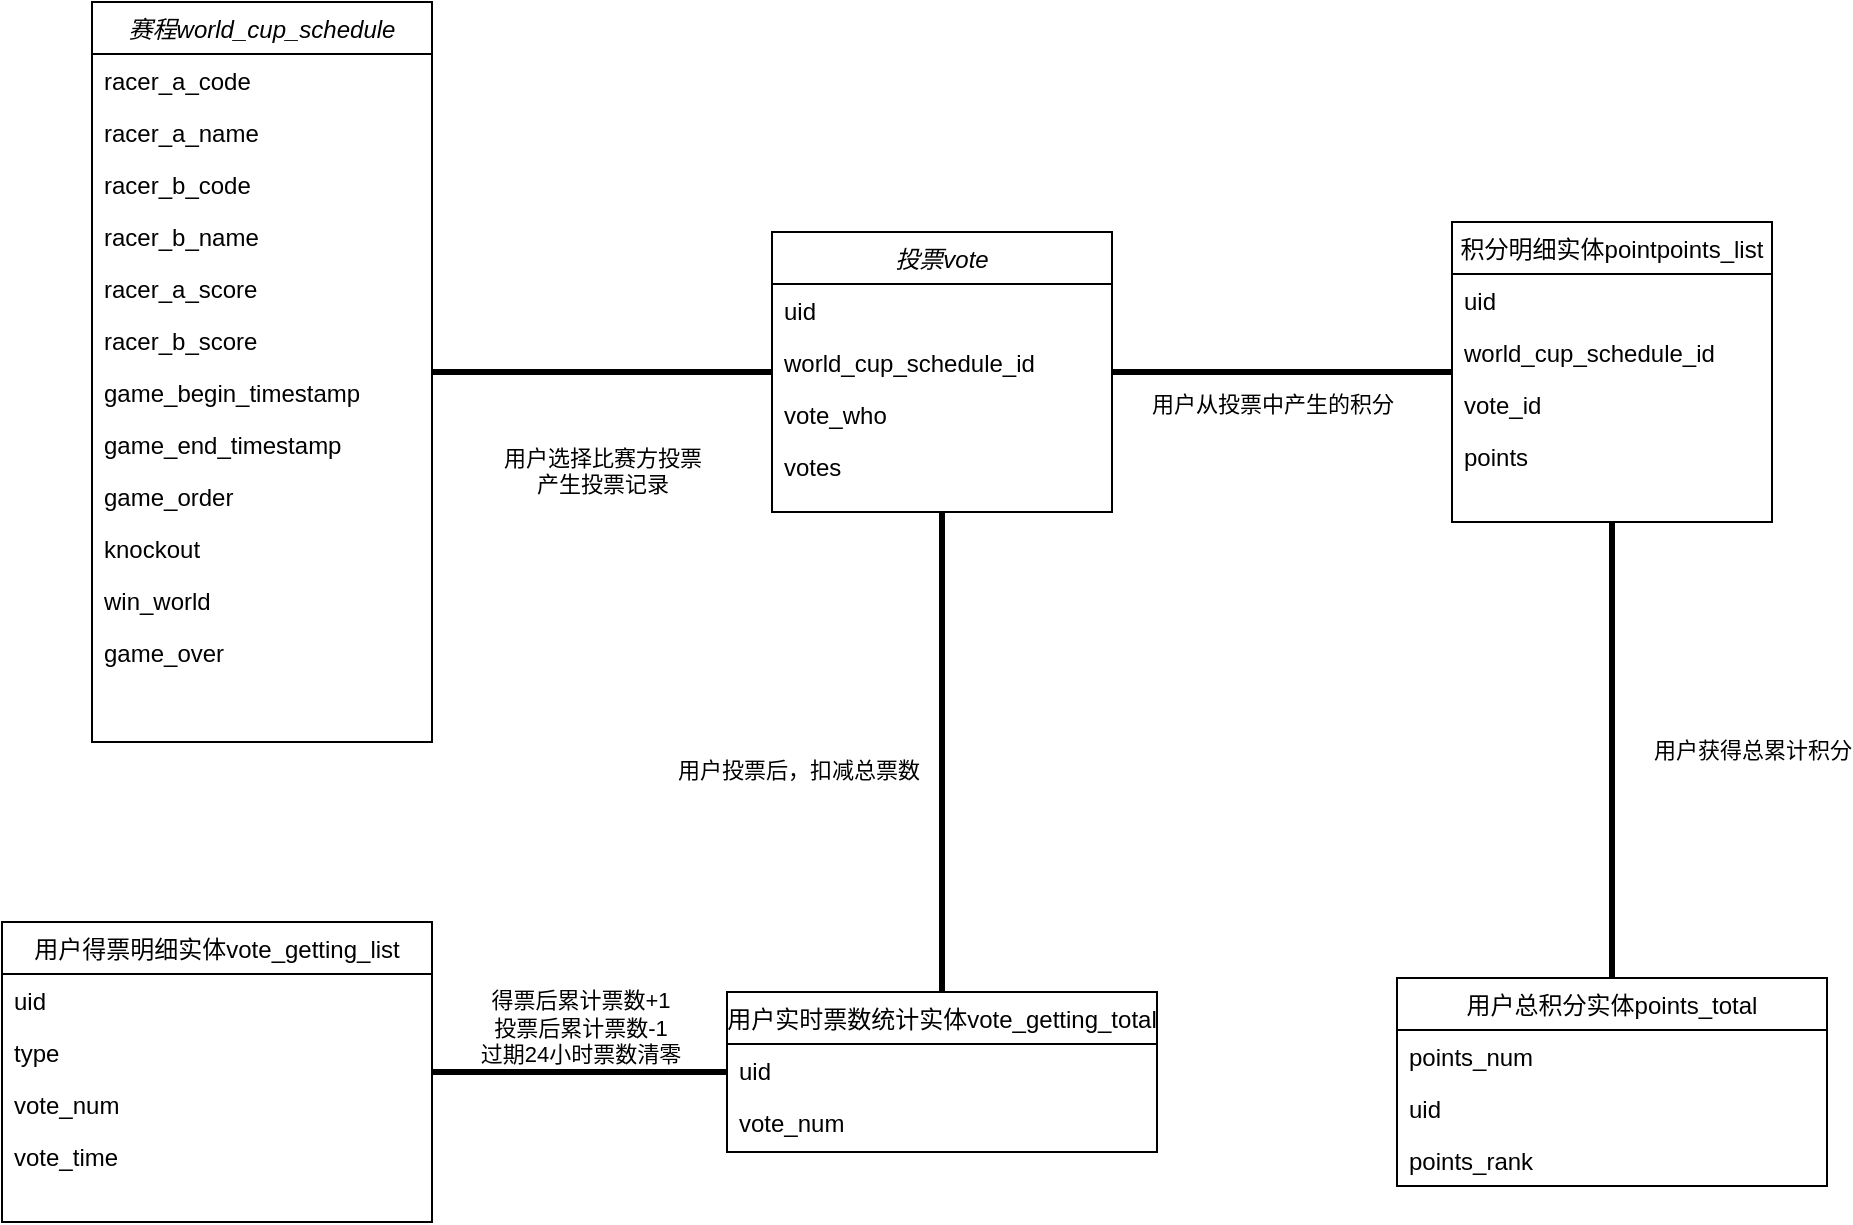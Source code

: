 <mxfile version="20.5.3" type="github">
  <diagram id="C5RBs43oDa-KdzZeNtuy" name="Page-1">
    <mxGraphModel dx="1662" dy="802" grid="1" gridSize="10" guides="1" tooltips="1" connect="1" arrows="1" fold="1" page="1" pageScale="1" pageWidth="827" pageHeight="1169" math="0" shadow="0">
      <root>
        <mxCell id="WIyWlLk6GJQsqaUBKTNV-0" />
        <mxCell id="WIyWlLk6GJQsqaUBKTNV-1" parent="WIyWlLk6GJQsqaUBKTNV-0" />
        <mxCell id="zkfFHV4jXpPFQw0GAbJ--0" value="赛程world_cup_schedule" style="swimlane;fontStyle=2;align=center;verticalAlign=top;childLayout=stackLayout;horizontal=1;startSize=26;horizontalStack=0;resizeParent=1;resizeLast=0;collapsible=1;marginBottom=0;rounded=0;shadow=0;strokeWidth=1;" parent="WIyWlLk6GJQsqaUBKTNV-1" vertex="1">
          <mxGeometry x="60" y="50" width="170" height="370" as="geometry">
            <mxRectangle x="230" y="140" width="160" height="26" as="alternateBounds" />
          </mxGeometry>
        </mxCell>
        <mxCell id="zkfFHV4jXpPFQw0GAbJ--1" value="racer_a_code" style="text;align=left;verticalAlign=top;spacingLeft=4;spacingRight=4;overflow=hidden;rotatable=0;points=[[0,0.5],[1,0.5]];portConstraint=eastwest;" parent="zkfFHV4jXpPFQw0GAbJ--0" vertex="1">
          <mxGeometry y="26" width="170" height="26" as="geometry" />
        </mxCell>
        <mxCell id="zkfFHV4jXpPFQw0GAbJ--3" value="racer_a_name" style="text;align=left;verticalAlign=top;spacingLeft=4;spacingRight=4;overflow=hidden;rotatable=0;points=[[0,0.5],[1,0.5]];portConstraint=eastwest;rounded=0;shadow=0;html=0;" parent="zkfFHV4jXpPFQw0GAbJ--0" vertex="1">
          <mxGeometry y="52" width="170" height="26" as="geometry" />
        </mxCell>
        <mxCell id="jOZgxCK1MVrrUlTyFUpL-0" value="racer_b_code" style="text;align=left;verticalAlign=top;spacingLeft=4;spacingRight=4;overflow=hidden;rotatable=0;points=[[0,0.5],[1,0.5]];portConstraint=eastwest;rounded=0;shadow=0;html=0;" parent="zkfFHV4jXpPFQw0GAbJ--0" vertex="1">
          <mxGeometry y="78" width="170" height="26" as="geometry" />
        </mxCell>
        <mxCell id="jOZgxCK1MVrrUlTyFUpL-1" value="racer_b_name" style="text;align=left;verticalAlign=top;spacingLeft=4;spacingRight=4;overflow=hidden;rotatable=0;points=[[0,0.5],[1,0.5]];portConstraint=eastwest;rounded=0;shadow=0;html=0;" parent="zkfFHV4jXpPFQw0GAbJ--0" vertex="1">
          <mxGeometry y="104" width="170" height="26" as="geometry" />
        </mxCell>
        <mxCell id="jOZgxCK1MVrrUlTyFUpL-4" value="racer_a_score" style="text;align=left;verticalAlign=top;spacingLeft=4;spacingRight=4;overflow=hidden;rotatable=0;points=[[0,0.5],[1,0.5]];portConstraint=eastwest;" parent="zkfFHV4jXpPFQw0GAbJ--0" vertex="1">
          <mxGeometry y="130" width="170" height="26" as="geometry" />
        </mxCell>
        <mxCell id="jOZgxCK1MVrrUlTyFUpL-5" value="racer_b_score" style="text;align=left;verticalAlign=top;spacingLeft=4;spacingRight=4;overflow=hidden;rotatable=0;points=[[0,0.5],[1,0.5]];portConstraint=eastwest;" parent="zkfFHV4jXpPFQw0GAbJ--0" vertex="1">
          <mxGeometry y="156" width="170" height="26" as="geometry" />
        </mxCell>
        <mxCell id="jOZgxCK1MVrrUlTyFUpL-6" value="game_begin_timestamp" style="text;align=left;verticalAlign=top;spacingLeft=4;spacingRight=4;overflow=hidden;rotatable=0;points=[[0,0.5],[1,0.5]];portConstraint=eastwest;" parent="zkfFHV4jXpPFQw0GAbJ--0" vertex="1">
          <mxGeometry y="182" width="170" height="26" as="geometry" />
        </mxCell>
        <mxCell id="jOZgxCK1MVrrUlTyFUpL-7" value="game_end_timestamp" style="text;align=left;verticalAlign=top;spacingLeft=4;spacingRight=4;overflow=hidden;rotatable=0;points=[[0,0.5],[1,0.5]];portConstraint=eastwest;" parent="zkfFHV4jXpPFQw0GAbJ--0" vertex="1">
          <mxGeometry y="208" width="170" height="26" as="geometry" />
        </mxCell>
        <mxCell id="jOZgxCK1MVrrUlTyFUpL-8" value="game_order" style="text;align=left;verticalAlign=top;spacingLeft=4;spacingRight=4;overflow=hidden;rotatable=0;points=[[0,0.5],[1,0.5]];portConstraint=eastwest;" parent="zkfFHV4jXpPFQw0GAbJ--0" vertex="1">
          <mxGeometry y="234" width="170" height="26" as="geometry" />
        </mxCell>
        <mxCell id="jOZgxCK1MVrrUlTyFUpL-10" value="knockout" style="text;align=left;verticalAlign=top;spacingLeft=4;spacingRight=4;overflow=hidden;rotatable=0;points=[[0,0.5],[1,0.5]];portConstraint=eastwest;" parent="zkfFHV4jXpPFQw0GAbJ--0" vertex="1">
          <mxGeometry y="260" width="170" height="26" as="geometry" />
        </mxCell>
        <mxCell id="jOZgxCK1MVrrUlTyFUpL-11" value="win_world" style="text;align=left;verticalAlign=top;spacingLeft=4;spacingRight=4;overflow=hidden;rotatable=0;points=[[0,0.5],[1,0.5]];portConstraint=eastwest;" parent="zkfFHV4jXpPFQw0GAbJ--0" vertex="1">
          <mxGeometry y="286" width="170" height="26" as="geometry" />
        </mxCell>
        <mxCell id="jOZgxCK1MVrrUlTyFUpL-51" value="game_over" style="text;align=left;verticalAlign=top;spacingLeft=4;spacingRight=4;overflow=hidden;rotatable=0;points=[[0,0.5],[1,0.5]];portConstraint=eastwest;" parent="zkfFHV4jXpPFQw0GAbJ--0" vertex="1">
          <mxGeometry y="312" width="170" height="26" as="geometry" />
        </mxCell>
        <mxCell id="zkfFHV4jXpPFQw0GAbJ--13" value="积分明细实体pointpoints_list" style="swimlane;fontStyle=0;align=center;verticalAlign=top;childLayout=stackLayout;horizontal=1;startSize=26;horizontalStack=0;resizeParent=1;resizeLast=0;collapsible=1;marginBottom=0;rounded=0;shadow=0;strokeWidth=1;" parent="WIyWlLk6GJQsqaUBKTNV-1" vertex="1">
          <mxGeometry x="740" y="160" width="160" height="150" as="geometry">
            <mxRectangle x="340" y="380" width="170" height="26" as="alternateBounds" />
          </mxGeometry>
        </mxCell>
        <mxCell id="zkfFHV4jXpPFQw0GAbJ--14" value="uid" style="text;align=left;verticalAlign=top;spacingLeft=4;spacingRight=4;overflow=hidden;rotatable=0;points=[[0,0.5],[1,0.5]];portConstraint=eastwest;" parent="zkfFHV4jXpPFQw0GAbJ--13" vertex="1">
          <mxGeometry y="26" width="160" height="26" as="geometry" />
        </mxCell>
        <mxCell id="jOZgxCK1MVrrUlTyFUpL-40" value="world_cup_schedule_id" style="text;align=left;verticalAlign=top;spacingLeft=4;spacingRight=4;overflow=hidden;rotatable=0;points=[[0,0.5],[1,0.5]];portConstraint=eastwest;" parent="zkfFHV4jXpPFQw0GAbJ--13" vertex="1">
          <mxGeometry y="52" width="160" height="26" as="geometry" />
        </mxCell>
        <mxCell id="jOZgxCK1MVrrUlTyFUpL-42" value="vote_id" style="text;align=left;verticalAlign=top;spacingLeft=4;spacingRight=4;overflow=hidden;rotatable=0;points=[[0,0.5],[1,0.5]];portConstraint=eastwest;" parent="zkfFHV4jXpPFQw0GAbJ--13" vertex="1">
          <mxGeometry y="78" width="160" height="26" as="geometry" />
        </mxCell>
        <mxCell id="jOZgxCK1MVrrUlTyFUpL-43" value="points" style="text;align=left;verticalAlign=top;spacingLeft=4;spacingRight=4;overflow=hidden;rotatable=0;points=[[0,0.5],[1,0.5]];portConstraint=eastwest;" parent="zkfFHV4jXpPFQw0GAbJ--13" vertex="1">
          <mxGeometry y="104" width="160" height="26" as="geometry" />
        </mxCell>
        <mxCell id="zkfFHV4jXpPFQw0GAbJ--17" value="用户得票明细实体vote_getting_list" style="swimlane;fontStyle=0;align=center;verticalAlign=top;childLayout=stackLayout;horizontal=1;startSize=26;horizontalStack=0;resizeParent=1;resizeLast=0;collapsible=1;marginBottom=0;rounded=0;shadow=0;strokeWidth=1;" parent="WIyWlLk6GJQsqaUBKTNV-1" vertex="1">
          <mxGeometry x="15" y="510" width="215" height="150" as="geometry">
            <mxRectangle x="550" y="140" width="160" height="26" as="alternateBounds" />
          </mxGeometry>
        </mxCell>
        <mxCell id="zkfFHV4jXpPFQw0GAbJ--18" value="uid" style="text;align=left;verticalAlign=top;spacingLeft=4;spacingRight=4;overflow=hidden;rotatable=0;points=[[0,0.5],[1,0.5]];portConstraint=eastwest;" parent="zkfFHV4jXpPFQw0GAbJ--17" vertex="1">
          <mxGeometry y="26" width="215" height="26" as="geometry" />
        </mxCell>
        <mxCell id="zkfFHV4jXpPFQw0GAbJ--19" value="type" style="text;align=left;verticalAlign=top;spacingLeft=4;spacingRight=4;overflow=hidden;rotatable=0;points=[[0,0.5],[1,0.5]];portConstraint=eastwest;rounded=0;shadow=0;html=0;" parent="zkfFHV4jXpPFQw0GAbJ--17" vertex="1">
          <mxGeometry y="52" width="215" height="26" as="geometry" />
        </mxCell>
        <mxCell id="zkfFHV4jXpPFQw0GAbJ--20" value="vote_num" style="text;align=left;verticalAlign=top;spacingLeft=4;spacingRight=4;overflow=hidden;rotatable=0;points=[[0,0.5],[1,0.5]];portConstraint=eastwest;rounded=0;shadow=0;html=0;" parent="zkfFHV4jXpPFQw0GAbJ--17" vertex="1">
          <mxGeometry y="78" width="215" height="26" as="geometry" />
        </mxCell>
        <mxCell id="jOZgxCK1MVrrUlTyFUpL-32" value="vote_time" style="text;align=left;verticalAlign=top;spacingLeft=4;spacingRight=4;overflow=hidden;rotatable=0;points=[[0,0.5],[1,0.5]];portConstraint=eastwest;rounded=0;shadow=0;html=0;" parent="zkfFHV4jXpPFQw0GAbJ--17" vertex="1">
          <mxGeometry y="104" width="215" height="26" as="geometry" />
        </mxCell>
        <mxCell id="jOZgxCK1MVrrUlTyFUpL-12" value="投票vote" style="swimlane;fontStyle=2;align=center;verticalAlign=top;childLayout=stackLayout;horizontal=1;startSize=26;horizontalStack=0;resizeParent=1;resizeLast=0;collapsible=1;marginBottom=0;rounded=0;shadow=0;strokeWidth=1;" parent="WIyWlLk6GJQsqaUBKTNV-1" vertex="1">
          <mxGeometry x="400" y="165" width="170" height="140" as="geometry">
            <mxRectangle x="230" y="140" width="160" height="26" as="alternateBounds" />
          </mxGeometry>
        </mxCell>
        <mxCell id="jOZgxCK1MVrrUlTyFUpL-19" value="uid" style="text;align=left;verticalAlign=top;spacingLeft=4;spacingRight=4;overflow=hidden;rotatable=0;points=[[0,0.5],[1,0.5]];portConstraint=eastwest;" parent="jOZgxCK1MVrrUlTyFUpL-12" vertex="1">
          <mxGeometry y="26" width="170" height="26" as="geometry" />
        </mxCell>
        <mxCell id="jOZgxCK1MVrrUlTyFUpL-27" value="world_cup_schedule_id" style="text;align=left;verticalAlign=top;spacingLeft=4;spacingRight=4;overflow=hidden;rotatable=0;points=[[0,0.5],[1,0.5]];portConstraint=eastwest;" parent="jOZgxCK1MVrrUlTyFUpL-12" vertex="1">
          <mxGeometry y="52" width="170" height="26" as="geometry" />
        </mxCell>
        <mxCell id="jOZgxCK1MVrrUlTyFUpL-28" value="vote_who" style="text;align=left;verticalAlign=top;spacingLeft=4;spacingRight=4;overflow=hidden;rotatable=0;points=[[0,0.5],[1,0.5]];portConstraint=eastwest;" parent="jOZgxCK1MVrrUlTyFUpL-12" vertex="1">
          <mxGeometry y="78" width="170" height="26" as="geometry" />
        </mxCell>
        <mxCell id="jOZgxCK1MVrrUlTyFUpL-29" value="votes" style="text;align=left;verticalAlign=top;spacingLeft=4;spacingRight=4;overflow=hidden;rotatable=0;points=[[0,0.5],[1,0.5]];portConstraint=eastwest;" parent="jOZgxCK1MVrrUlTyFUpL-12" vertex="1">
          <mxGeometry y="104" width="170" height="26" as="geometry" />
        </mxCell>
        <mxCell id="jOZgxCK1MVrrUlTyFUpL-31" value="用户选择比赛方投票&lt;br&gt;产生投票记录" style="endArrow=none;startArrow=none;endFill=0;startFill=0;endSize=8;html=1;verticalAlign=bottom;labelBackgroundColor=none;strokeWidth=3;rounded=0;" parent="WIyWlLk6GJQsqaUBKTNV-1" source="zkfFHV4jXpPFQw0GAbJ--0" target="jOZgxCK1MVrrUlTyFUpL-12" edge="1">
          <mxGeometry y="-65" width="160" relative="1" as="geometry">
            <mxPoint x="380" y="290" as="sourcePoint" />
            <mxPoint x="540" y="290" as="targetPoint" />
            <mxPoint as="offset" />
          </mxGeometry>
        </mxCell>
        <mxCell id="jOZgxCK1MVrrUlTyFUpL-33" value="用户实时票数统计实体vote_getting_total" style="swimlane;fontStyle=0;align=center;verticalAlign=top;childLayout=stackLayout;horizontal=1;startSize=26;horizontalStack=0;resizeParent=1;resizeLast=0;collapsible=1;marginBottom=0;rounded=0;shadow=0;strokeWidth=1;" parent="WIyWlLk6GJQsqaUBKTNV-1" vertex="1">
          <mxGeometry x="377.5" y="545" width="215" height="80" as="geometry">
            <mxRectangle x="550" y="140" width="160" height="26" as="alternateBounds" />
          </mxGeometry>
        </mxCell>
        <mxCell id="jOZgxCK1MVrrUlTyFUpL-34" value="uid" style="text;align=left;verticalAlign=top;spacingLeft=4;spacingRight=4;overflow=hidden;rotatable=0;points=[[0,0.5],[1,0.5]];portConstraint=eastwest;" parent="jOZgxCK1MVrrUlTyFUpL-33" vertex="1">
          <mxGeometry y="26" width="215" height="26" as="geometry" />
        </mxCell>
        <mxCell id="jOZgxCK1MVrrUlTyFUpL-35" value="vote_num" style="text;align=left;verticalAlign=top;spacingLeft=4;spacingRight=4;overflow=hidden;rotatable=0;points=[[0,0.5],[1,0.5]];portConstraint=eastwest;rounded=0;shadow=0;html=0;" parent="jOZgxCK1MVrrUlTyFUpL-33" vertex="1">
          <mxGeometry y="52" width="215" height="26" as="geometry" />
        </mxCell>
        <mxCell id="jOZgxCK1MVrrUlTyFUpL-38" value="得票后累计票数+1&lt;br&gt;投票后累计票数-1&lt;br&gt;过期24小时票数清零" style="endArrow=none;startArrow=none;endFill=0;startFill=0;endSize=8;html=1;verticalAlign=bottom;labelBackgroundColor=none;strokeWidth=3;rounded=0;" parent="WIyWlLk6GJQsqaUBKTNV-1" source="zkfFHV4jXpPFQw0GAbJ--17" target="jOZgxCK1MVrrUlTyFUpL-33" edge="1">
          <mxGeometry width="160" relative="1" as="geometry">
            <mxPoint x="330" y="650" as="sourcePoint" />
            <mxPoint x="490" y="650" as="targetPoint" />
          </mxGeometry>
        </mxCell>
        <mxCell id="jOZgxCK1MVrrUlTyFUpL-39" value="用户投票后，扣减总票数" style="endArrow=none;startArrow=none;endFill=0;startFill=0;endSize=8;html=1;verticalAlign=bottom;labelBackgroundColor=none;strokeWidth=3;rounded=0;" parent="WIyWlLk6GJQsqaUBKTNV-1" source="jOZgxCK1MVrrUlTyFUpL-12" target="jOZgxCK1MVrrUlTyFUpL-33" edge="1">
          <mxGeometry x="0.151" y="-72" width="160" relative="1" as="geometry">
            <mxPoint x="450" y="440" as="sourcePoint" />
            <mxPoint x="610" y="440" as="targetPoint" />
            <mxPoint as="offset" />
          </mxGeometry>
        </mxCell>
        <mxCell id="jOZgxCK1MVrrUlTyFUpL-46" value="用户从投票中产生的积分" style="endArrow=none;startArrow=none;endFill=0;startFill=0;endSize=8;html=1;verticalAlign=bottom;labelBackgroundColor=none;strokeWidth=3;rounded=0;" parent="WIyWlLk6GJQsqaUBKTNV-1" source="jOZgxCK1MVrrUlTyFUpL-12" target="zkfFHV4jXpPFQw0GAbJ--13" edge="1">
          <mxGeometry x="-0.059" y="-25" width="160" relative="1" as="geometry">
            <mxPoint x="780" y="80" as="sourcePoint" />
            <mxPoint x="940" y="80" as="targetPoint" />
            <mxPoint as="offset" />
          </mxGeometry>
        </mxCell>
        <mxCell id="jOZgxCK1MVrrUlTyFUpL-47" value="用户总积分实体points_total" style="swimlane;fontStyle=0;align=center;verticalAlign=top;childLayout=stackLayout;horizontal=1;startSize=26;horizontalStack=0;resizeParent=1;resizeLast=0;collapsible=1;marginBottom=0;rounded=0;shadow=0;strokeWidth=1;" parent="WIyWlLk6GJQsqaUBKTNV-1" vertex="1">
          <mxGeometry x="712.5" y="538" width="215" height="104" as="geometry">
            <mxRectangle x="550" y="140" width="160" height="26" as="alternateBounds" />
          </mxGeometry>
        </mxCell>
        <mxCell id="jOZgxCK1MVrrUlTyFUpL-49" value="points_num" style="text;align=left;verticalAlign=top;spacingLeft=4;spacingRight=4;overflow=hidden;rotatable=0;points=[[0,0.5],[1,0.5]];portConstraint=eastwest;rounded=0;shadow=0;html=0;" parent="jOZgxCK1MVrrUlTyFUpL-47" vertex="1">
          <mxGeometry y="26" width="215" height="26" as="geometry" />
        </mxCell>
        <mxCell id="jOZgxCK1MVrrUlTyFUpL-48" value="uid" style="text;align=left;verticalAlign=top;spacingLeft=4;spacingRight=4;overflow=hidden;rotatable=0;points=[[0,0.5],[1,0.5]];portConstraint=eastwest;" parent="jOZgxCK1MVrrUlTyFUpL-47" vertex="1">
          <mxGeometry y="52" width="215" height="26" as="geometry" />
        </mxCell>
        <mxCell id="jOZgxCK1MVrrUlTyFUpL-52" value="points_rank" style="text;align=left;verticalAlign=top;spacingLeft=4;spacingRight=4;overflow=hidden;rotatable=0;points=[[0,0.5],[1,0.5]];portConstraint=eastwest;rounded=0;shadow=0;html=0;" parent="jOZgxCK1MVrrUlTyFUpL-47" vertex="1">
          <mxGeometry y="78" width="215" height="26" as="geometry" />
        </mxCell>
        <mxCell id="jOZgxCK1MVrrUlTyFUpL-50" value="用户获得总累计积分" style="endArrow=none;startArrow=none;endFill=0;startFill=0;endSize=8;html=1;verticalAlign=bottom;labelBackgroundColor=none;strokeWidth=3;rounded=0;" parent="WIyWlLk6GJQsqaUBKTNV-1" source="zkfFHV4jXpPFQw0GAbJ--13" target="jOZgxCK1MVrrUlTyFUpL-47" edge="1">
          <mxGeometry x="0.081" y="70" width="160" relative="1" as="geometry">
            <mxPoint x="780" y="400" as="sourcePoint" />
            <mxPoint x="940" y="400" as="targetPoint" />
            <mxPoint as="offset" />
          </mxGeometry>
        </mxCell>
      </root>
    </mxGraphModel>
  </diagram>
</mxfile>
